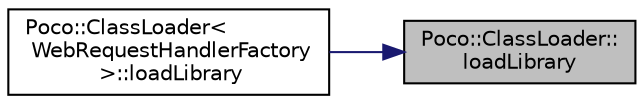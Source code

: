 digraph "Poco::ClassLoader::loadLibrary"
{
 // LATEX_PDF_SIZE
  edge [fontname="Helvetica",fontsize="10",labelfontname="Helvetica",labelfontsize="10"];
  node [fontname="Helvetica",fontsize="10",shape=record];
  rankdir="RL";
  Node1 [label="Poco::ClassLoader::\lloadLibrary",height=0.2,width=0.4,color="black", fillcolor="grey75", style="filled", fontcolor="black",tooltip=" "];
  Node1 -> Node2 [dir="back",color="midnightblue",fontsize="10",style="solid",fontname="Helvetica"];
  Node2 [label="Poco::ClassLoader\<\l WebRequestHandlerFactory\l \>::loadLibrary",height=0.2,width=0.4,color="black", fillcolor="white", style="filled",URL="$classPoco_1_1ClassLoader.html#a456885af52391e678bd5178d25eea75b",tooltip=" "];
}
